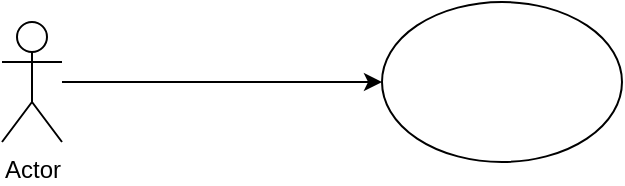 <mxfile version="20.3.2" type="github">
  <diagram id="R2lEEEUBdFMjLlhIrx00" name="Page-1">
    <mxGraphModel dx="997" dy="548" grid="1" gridSize="10" guides="1" tooltips="1" connect="1" arrows="1" fold="1" page="1" pageScale="1" pageWidth="850" pageHeight="1100" math="0" shadow="0" extFonts="Permanent Marker^https://fonts.googleapis.com/css?family=Permanent+Marker">
      <root>
        <mxCell id="0" />
        <mxCell id="1" parent="0" />
        <mxCell id="QpdGUigB1U7RmoIJZxl1-3" style="edgeStyle=orthogonalEdgeStyle;rounded=0;orthogonalLoop=1;jettySize=auto;html=1;" edge="1" parent="1" source="QpdGUigB1U7RmoIJZxl1-1" target="QpdGUigB1U7RmoIJZxl1-2">
          <mxGeometry relative="1" as="geometry" />
        </mxCell>
        <mxCell id="QpdGUigB1U7RmoIJZxl1-1" value="Actor" style="shape=umlActor;verticalLabelPosition=bottom;verticalAlign=top;html=1;outlineConnect=0;" vertex="1" parent="1">
          <mxGeometry x="60" y="120" width="30" height="60" as="geometry" />
        </mxCell>
        <mxCell id="QpdGUigB1U7RmoIJZxl1-2" value="" style="ellipse;whiteSpace=wrap;html=1;" vertex="1" parent="1">
          <mxGeometry x="250" y="110" width="120" height="80" as="geometry" />
        </mxCell>
      </root>
    </mxGraphModel>
  </diagram>
</mxfile>
